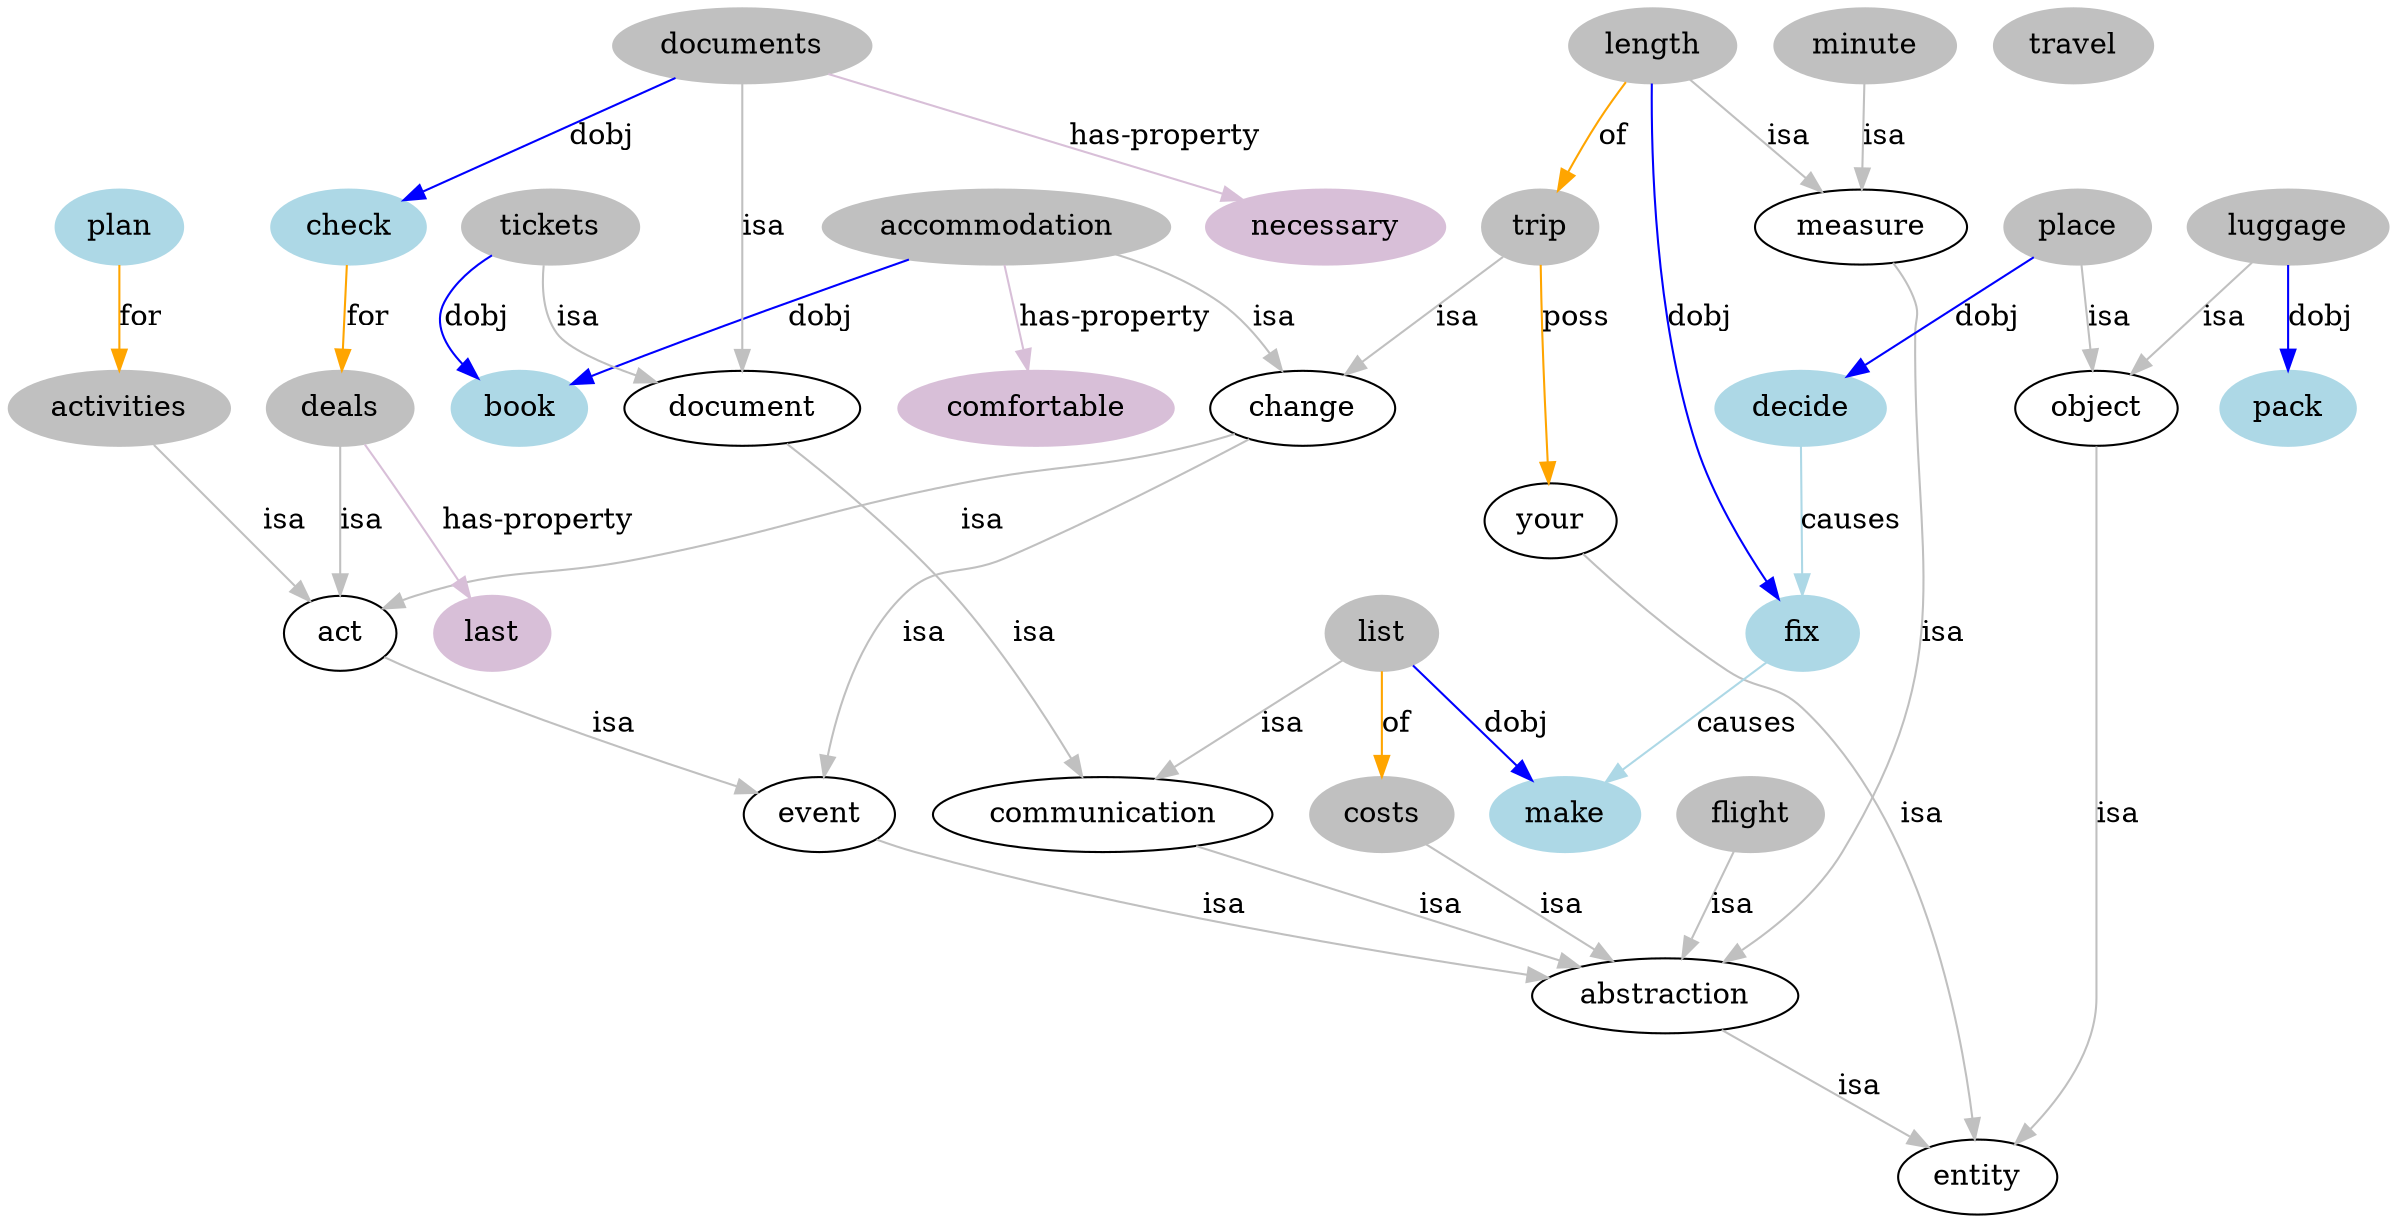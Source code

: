 digraph typehierarchy {
"your" -> "entity" [label = "isa"  color = "grey"]
"event" -> "abstraction" [label = "isa"  color = "grey"]
"change" -> "event" [label = "isa"  color = "grey"]
"accommodation" -> "change" [label = "isa"  color = "grey"]
"activities" -> "act" [label = "isa"  color = "grey"]
"costs" -> "abstraction" [label = "isa"  color = "grey"]
"deals" -> "act" [label = "isa"  color = "grey"]
"document" -> "communication" [label = "isa"  color = "grey"]
"flight" -> "abstraction" [label = "isa"  color = "grey"]
"length" -> "measure" [label = "isa"  color = "grey"]
"list" -> "communication" [label = "isa"  color = "grey"]
"object" -> "entity" [label = "isa"  color = "grey"]
"luggage" -> "object" [label = "isa"  color = "grey"]
"minute" -> "measure" [label = "isa"  color = "grey"]
"place" -> "object" [label = "isa"  color = "grey"]
"tickets" -> "document" [label = "isa"  color = "grey"]
"change" -> "act" [label = "isa"  color = "grey"]
"trip" -> "change" [label = "isa"  color = "grey"]
"documents" -> "document" [label = "isa"  color = "grey"]
"measure" -> "abstraction" [label = "isa"  color = "grey"]
"communication" -> "abstraction" [label = "isa"  color = "grey"]
"act" -> "event" [label = "isa"  color = "grey"]
"abstraction" -> "entity" [label = "isa"  color = "grey"]
"decide" -> "fix" [label = "causes"  color = "lightblue"]
"fix" -> "make" [label = "causes"  color = "lightblue"]
"place" -> "decide" [label = "dobj"  color = "blue"]
"length" -> "fix" [label = "dobj"  color = "blue"]
"list" -> "make" [label = "dobj"  color = "blue"]
"tickets" -> "book" [label = "dobj"  color = "blue"]
"accommodation" -> "book" [label = "dobj"  color = "blue"]
"documents" -> "check" [label = "dobj"  color = "blue"]
"luggage" -> "pack" [label = "dobj"  color = "blue"]
"length" -> "trip" [label = "of"  color = "orange"]
"trip" -> "your" [label = "poss"  color = "orange"]
"list" -> "costs" [label = "of"  color = "orange"]
"check" -> "deals" [label = "for"  color = "orange"]
"plan" -> "activities" [label = "for"  color = "orange"]
"deals" -> "last" [label = "has-property"  color = "thistle"]
"accommodation" -> "comfortable" [label = "has-property"  color = "thistle"]
"documents" -> "necessary" [label = "has-property"  color = "thistle"]
"trip"[color = "grey"  style = "filled"]
"travel"[color = "grey"  style = "filled"]
"tickets"[color = "grey"  style = "filled"]
"place"[color = "grey"  style = "filled"]
"minute"[color = "grey"  style = "filled"]
"luggage"[color = "grey"  style = "filled"]
"list"[color = "grey"  style = "filled"]
"length"[color = "grey"  style = "filled"]
"flight"[color = "grey"  style = "filled"]
"documents"[color = "grey"  style = "filled"]
"deals"[color = "grey"  style = "filled"]
"costs"[color = "grey"  style = "filled"]
"activities"[color = "grey"  style = "filled"]
"accommodation"[color = "grey"  style = "filled"]
"plan"[color = "lightblue"  style = "filled"]
"pack"[color = "lightblue"  style = "filled"]
"make"[color = "lightblue"  style = "filled"]
"fix"[color = "lightblue"  style = "filled"]
"decide"[color = "lightblue"  style = "filled"]
"check"[color = "lightblue"  style = "filled"]
"book"[color = "lightblue"  style = "filled"]
"necessary"[color = "thistle"  style = "filled"]
"last"[color = "thistle"  style = "filled"]
"comfortable"[color = "thistle"  style = "filled"]
}